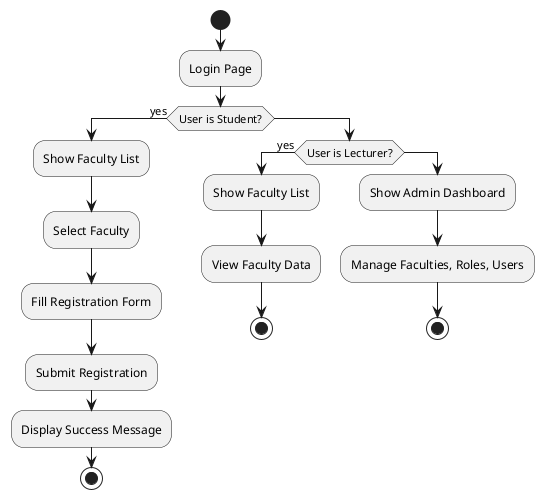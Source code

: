 @startuml
start

:Login Page;
if (User is Student?) then (yes)
  :Show Faculty List;
  :Select Faculty;
  :Fill Registration Form;
  :Submit Registration;
  :Display Success Message;
  stop
else
  if (User is Lecturer?) then (yes)
    :Show Faculty List;
    :View Faculty Data;
    stop
  else
    :Show Admin Dashboard;
    :Manage Faculties, Roles, Users;
    stop
  endif
endif

@enduml